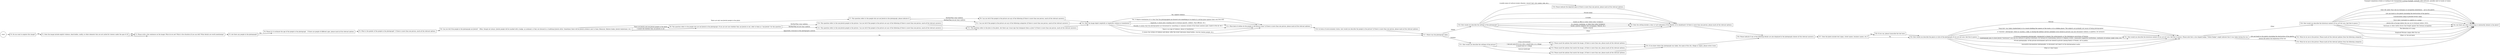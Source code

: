 digraph workflow {
rankdir=LR;
node [shape=box];
"T0" [label="T0: Do you want to explore this image?"];
"T1" [label="T1: Does the image include explicit violence, dead bodies, nudity, or other elements that are not suited for viewers under the age of 18?"];
"T2" [label="T2: Please write a few sentences on the image: What do we see? What is the situation (if you can tell)? What details are worth mentioning? "];
"T3" [label="T3: Are there any people in the photograph?"];
"T4" [label="T4: Please try to estimate the age of the people in the photograph.   If there are people of different ages, please mark all the relevant options:"];
"T5" [label="T5: What is the gender of the people in the photograph?  If there is more than one person, mark all the relevant options."];
"T6" [label="T6: Can you tell if the people in the photograph are Jewish?   Often, though not always, Jewish people will be marked with a badge, an armband, or they are dressed in a traditional Jewish attire. Sometimes there will be Jewish artefacts next to them (Menorah, Hebrew books, Jewish tombstones, etc.)."];
"T7" [label="T7: This question refers to the people who are not Jewish in the photograph, please indicate if:"];
"T8" [label="T8: This question refers to the people who are not Jewish in the photograph. If you are not sure whether they are Jewish or not, refer to them as \"non-Jewish\" for this question:"];
"T9" [label="T9: Can you tell if the people in the picture are any of the following (if there is more than one person, mark all the relevant answers):"];
"T10" [label="T10: This question refers to the non-Jewish people in the picture. Can you tell if the people in the picture are any of the following (if there is more than one person, mark all the relevant answers):"];
"T11" [label="T11: Can you tell if the people in the picture are any of the following categories (if there is more than one person, mark all the relevant answers):"];
"T12" [label="T12: This question refers to the non-Jewish people in the picture. Can you tell if the people in the picture are any of the following (if there is more than one person, mark all the relevant answers):"];
"T13" [label="T13: This question refers to the Jews in the photo. Are there any visual sign that designate them as Jews? (if there is more than one person, mark all the relevant answers)."];
"T14" [label="T14: Does the image depict (explicitly or implicitly) violence or humiliation?"];
"T15" [label="T15: What kind of clothes do the people in the picture wear? (if there is more than one person, please mark all the relevant options)."];
"T16" [label="T16: In terms of socio-economic status, how would you describe the people in the picture? (if there is more than one person, please mark all the relevant options)."];
"T17" [label="T17: Where was the photograph taken:"];
"T18" [label="T18: How would you describe the settings of the photograph?"];
"T19" [label="T19: Please indicate the depicted space (if there is more than one person, please mark all the relevant options)."];
"T20" [label="T20: Does the setting include a clear or tacit indication of the identity of its inhabitants? (if there is more than one person, please mark all the relevant options)."];
"T21" [label="T21: How would you describe the settings of the picture?"];
"T22" [label="T22: Please mark the options that match the image. (if there is more than one, please mark all the relevant options)."];
"T23" [label="T23: Please mark the options that match the image. (if there is more than one, please mark all the relevant options)."];
"T24" [label="T24: Please mark the options that match the image. (if there is more than one, please mark all the relevant options)."];
"T25" [label="T25: If you know where this photograph was taken, the name of the city, village or region, please write it here."];
"T26" [label="T26: Please indicate if any of the following details are also displayed in the photograph (choose all the relevant answers)."];
"T27" [label="T27: Does the photo include text (signs, street names, business names, etc.)?"];
"T28" [label="T28: If you can, please transcribe the text here."];
"T29" [label="T29: How would you describe the genre or style of the photograph (if you are not sure, feel free to guess)."];
"T30" [label="T30: How would you describe the historical context (if you are not sure, feel free to guess)."];
"T31" [label="T31: How would you describe the historical context (if you are not sure, feel free to guess). Please note that a star-shaped badge (\"Yellow Badge\") might indicate that it was taken during the war."];
"T32" [label="T32: What do we see in the picture. Please mark all the relevant options from the following categories."];
"T33" [label="T33: What do we see in the picture. Please mark all the relevant options from the following categories."];
"T34" [label="T34: Are there any other interesting or noteworthy details in the photo?"];
start [shape=circle,label="start"];
start -> "T0";
"T0" -> "T1" [label="Yes"];
"T1" -> "T2" [label="Yes"];
"T1" -> "T2" [label="No"];
"T2" -> "T3";
"T3" -> "T4" [label="Yes"];
"T3" -> "T17" [label="No"];
"T4" -> "T5";
"T5" -> "T6";
"T6" -> "T13" [label="Apparently, everyone in this photograph is Jewish"];
"T6" -> "T8" [label="There are Jewish and non-Jewish people in the photo"];
"T6" -> "T7" [label="There are only non-Jewish people in the photo"];
"T6" -> "T8" [label="I cannot tell whether they are Jewish or not"];
"T7" -> "T9" [label="He/She/They wear uniform "];
"T7" -> "T11" [label="He/She/They do not wear uniform"];
"T8" -> "T10" [label="He/She/They wear uniform "];
"T8" -> "T12" [label="He/She/They do not wear uniform"];
"T9" -> "T14";
"T10" -> "T13";
"T11" -> "T14";
"T12" -> "T13";
"T13" -> "T14";
"T14" -> "T15" [label="Yes, explicit violence"];
"T14" -> "T15" [label="Yes, it depicts humiliation (it is clear that the photographed are forced to do something or to stand at a certain place against their own free will)"];
"T14" -> "T15" [label="Implicitly, it shows Jews standing next to German (guards, soldiers, Nazi officials, etc.)"];
"T14" -> "T15" [label="Possibly. It seems that the photographed are threatened by something or someone outside of the frame (anxious gaze, hands in the air, etc.)"];
"T14" -> "T15" [label="There is no sign of violence, abuse or humiliation"];
"T14" -> "T15" [label="It shows the victims of violence and abuse, after the event took place (dead bodies, starved, beaten people, etc.)"];
"T15" -> "T16";
"T16" -> "T17";
"T17" -> "T18" [label="Indoor"];
"T17" -> "T21" [label="Outdoor"];
"T18" -> "T20" [label="Private home"];
"T18" -> "T20" [label="A studio"];
"T18" -> "T19" [label="A public place of cultural events (theater, concert hall, civic center, club, etc.)"];
"T18" -> "T20" [label="Inside an office or other white-collar workplace"];
"T18" -> "T20" [label="In a factory, workshop, or other blue collar workplace"];
"T18" -> "T20" [label="Inside a Jewish religious site (synagogue, Mikveh, etc.)"];
"T18" -> "T20" [label="Inside a church"];
"T18" -> "T20" [label="Other"];
"T19" -> "T20";
"T20" -> "T26";
"T21" -> "T22" [label="Urban environment"];
"T21" -> "T23" [label="A small town or a village"];
"T21" -> "T24" [label="Natural landscape"];
"T21" -> "T22" [label="I am not sure if it is in a city, a small town, or a village"];
"T22" -> "T25";
"T23" -> "T25";
"T24" -> "T25";
"T25" -> "T26";
"T26" -> "T27";
"T27" -> "T28" [label="Yes"];
"T27" -> "T29" [label="No"];
"T28" -> "T29";
"T29" -> "T31" [label="Portrait"];
"T29" -> "T31" [label="Snap-shot: was taken clandestinely or in a haste (holding the camera at the waste, or in a hidden place). The subjects are probably not aware of being photographed"];
"T29" -> "T31" [label="A \"touristic\" photograph: while on vacation, a hike, or during the military service--probably to be viewed in private (can also document violence, in ghettos, for instance)"];
"T29" -> "T31" [label="A German propaganda photography: designated to display the achievements or the ideological convictions of Nazism"];
"T29" -> "T31" [label="A photograph aims to show Jewish *resistance* (can also be cultural or spiritual resistance, for instance by maintaining cultural or religious events, community-supportive institutions, continuity of routines under crisis, etc.)"];
"T29" -> "T31" [label="Private photography: of the private environment and to be viewed in private (among family or friends, not in public)"];
"T29" -> "T31" [label="Journalistic-documentary photography: to document and report on the photographed reality"];
"T29" -> "T31" [label="Other or I don't know"];
"T30" -> "T34" [label="Transport (expulsion) of Jews or waiting to be transported (a group of people, normally with suitcases, possibly next to tracks or trains)"];
"T30" -> "T34" [label="Daily life under Nazi rule (in Germany) or occupation (elsewhere) -- not in the ghetto"];
"T30" -> "T34" [label="Life and death in the ghetto (including the destruction of the ghetto)"];
"T30" -> "T34" [label="Concentration camp or prisoner-of-war camp"];
"T30" -> "T34" [label="Slave labor (normally in a ghetto or a camp)"];
"T30" -> "T34" [label="Jewish life in Europe before the war (or in Germany before 1933)."];
"T30" -> "T34" [label="Partisans or other militia forces that fought against the German occupation"];
"T30" -> "T34" [label="The liberation of a camp"];
"T30" -> "T34" [label="Displaced Persons camps after the war"];
"T30" -> "T34" [label="Other, or I do not know"];
"T31" -> "T32" [label="Life and death in the ghetto (including the destruction of the ghetto)"];
"T31" -> "T33" [label="Jewish life before the beginning of the war"];
"T31" -> "T30" [label="Other"];
"T32" -> "T34";
"T33" -> "T34";
}
